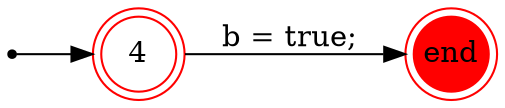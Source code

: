 digraph finite_state_machine {
	rankdir=LR
	size="8,5"
	93824993171440 [label = 4, shape = doublecircle, color = red, fixedsize = true]; 
	s93824993171440 [shape = point];
	e93824993171440 [shape = doublecircle, fixedsize = true, style = filled, color = red,  label = end];
	s93824993171440 -> 93824993171440;
	93824993171440 -> e93824993171440 [ label = "b = true; "];
}